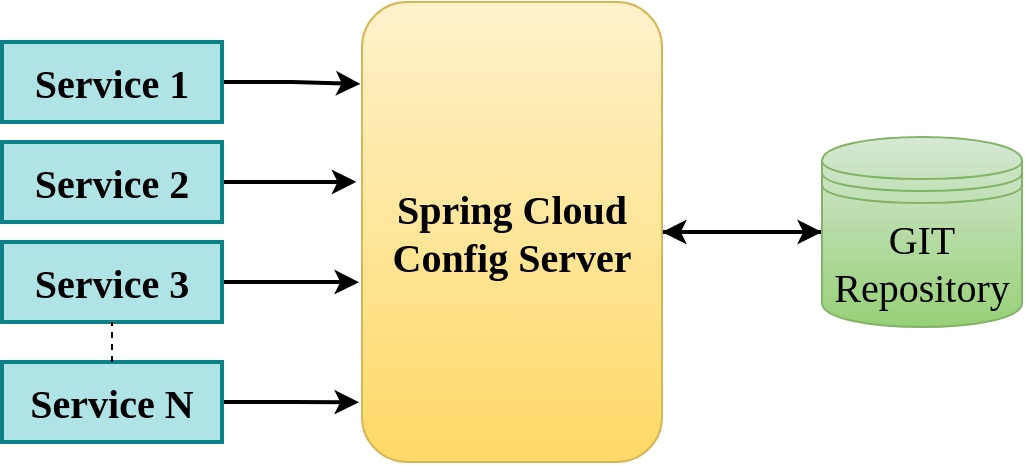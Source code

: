 <mxfile version="19.0.3" type="device" pages="5"><diagram id="uUAcolZZZEpb9H-cTliv" name="Page-1"><mxGraphModel dx="868" dy="1653" grid="1" gridSize="10" guides="1" tooltips="1" connect="1" arrows="1" fold="1" page="1" pageScale="1" pageWidth="850" pageHeight="1100" math="0" shadow="0"><root><mxCell id="0"/><mxCell id="1" parent="0"/><mxCell id="I4hNhwIdQtFN8KzzRGmc-27" style="edgeStyle=orthogonalEdgeStyle;rounded=0;orthogonalLoop=1;jettySize=auto;html=1;entryX=-0.005;entryY=0.178;entryDx=0;entryDy=0;entryPerimeter=0;fontFamily=Times New Roman;fontSize=20;strokeWidth=2;" edge="1" parent="1" source="I4hNhwIdQtFN8KzzRGmc-1" target="I4hNhwIdQtFN8KzzRGmc-5"><mxGeometry relative="1" as="geometry"/></mxCell><mxCell id="I4hNhwIdQtFN8KzzRGmc-1" value="Service 1" style="rounded=0;whiteSpace=wrap;html=1;fontSize=20;fontStyle=1;fontFamily=Times New Roman;fillColor=#b0e3e6;strokeColor=#0e8088;strokeWidth=2;" vertex="1" parent="1"><mxGeometry x="130" y="-390" width="110" height="40" as="geometry"/></mxCell><mxCell id="I4hNhwIdQtFN8KzzRGmc-29" style="edgeStyle=orthogonalEdgeStyle;rounded=0;orthogonalLoop=1;jettySize=auto;html=1;exitX=1;exitY=0.5;exitDx=0;exitDy=0;entryX=-0.019;entryY=0.391;entryDx=0;entryDy=0;entryPerimeter=0;fontFamily=Times New Roman;fontSize=20;strokeWidth=2;" edge="1" parent="1" source="I4hNhwIdQtFN8KzzRGmc-2" target="I4hNhwIdQtFN8KzzRGmc-5"><mxGeometry relative="1" as="geometry"/></mxCell><mxCell id="I4hNhwIdQtFN8KzzRGmc-2" value="Service 2" style="rounded=0;whiteSpace=wrap;html=1;fontSize=20;fontStyle=1;fontFamily=Times New Roman;fillColor=#b0e3e6;strokeColor=#0e8088;strokeWidth=2;" vertex="1" parent="1"><mxGeometry x="130" y="-340" width="110" height="40" as="geometry"/></mxCell><mxCell id="I4hNhwIdQtFN8KzzRGmc-30" style="edgeStyle=orthogonalEdgeStyle;rounded=0;orthogonalLoop=1;jettySize=auto;html=1;exitX=1;exitY=0.5;exitDx=0;exitDy=0;entryX=-0.01;entryY=0.609;entryDx=0;entryDy=0;entryPerimeter=0;fontFamily=Times New Roman;fontSize=20;strokeWidth=2;" edge="1" parent="1" source="I4hNhwIdQtFN8KzzRGmc-3" target="I4hNhwIdQtFN8KzzRGmc-5"><mxGeometry relative="1" as="geometry"/></mxCell><mxCell id="I4hNhwIdQtFN8KzzRGmc-3" value="Service 3" style="rounded=0;whiteSpace=wrap;html=1;fontSize=20;fontStyle=1;fontFamily=Times New Roman;fillColor=#b0e3e6;strokeColor=#0e8088;strokeWidth=2;" vertex="1" parent="1"><mxGeometry x="130" y="-290" width="110" height="40" as="geometry"/></mxCell><mxCell id="I4hNhwIdQtFN8KzzRGmc-31" style="edgeStyle=orthogonalEdgeStyle;rounded=0;orthogonalLoop=1;jettySize=auto;html=1;entryX=-0.01;entryY=0.87;entryDx=0;entryDy=0;entryPerimeter=0;fontFamily=Times New Roman;fontSize=20;strokeWidth=2;" edge="1" parent="1" source="I4hNhwIdQtFN8KzzRGmc-4" target="I4hNhwIdQtFN8KzzRGmc-5"><mxGeometry relative="1" as="geometry"/></mxCell><mxCell id="I4hNhwIdQtFN8KzzRGmc-4" value="Service N" style="rounded=0;whiteSpace=wrap;html=1;fontSize=20;fontStyle=1;fontFamily=Times New Roman;fillColor=#b0e3e6;strokeColor=#0e8088;strokeWidth=2;" vertex="1" parent="1"><mxGeometry x="130" y="-230" width="110" height="40" as="geometry"/></mxCell><mxCell id="I4hNhwIdQtFN8KzzRGmc-32" style="edgeStyle=orthogonalEdgeStyle;rounded=0;orthogonalLoop=1;jettySize=auto;html=1;entryX=0;entryY=0.5;entryDx=0;entryDy=0;fontFamily=Times New Roman;fontSize=20;strokeWidth=2;" edge="1" parent="1" source="I4hNhwIdQtFN8KzzRGmc-5" target="I4hNhwIdQtFN8KzzRGmc-6"><mxGeometry relative="1" as="geometry"/></mxCell><mxCell id="I4hNhwIdQtFN8KzzRGmc-5" value="&lt;b&gt;Spring Cloud Config Server&lt;/b&gt;" style="rounded=1;whiteSpace=wrap;html=1;fontFamily=Times New Roman;fontSize=20;fillColor=#fff2cc;strokeColor=#d6b656;gradientColor=#ffd966;" vertex="1" parent="1"><mxGeometry x="310" y="-410" width="150" height="230" as="geometry"/></mxCell><mxCell id="I4hNhwIdQtFN8KzzRGmc-33" style="edgeStyle=orthogonalEdgeStyle;rounded=0;orthogonalLoop=1;jettySize=auto;html=1;entryX=1;entryY=0.5;entryDx=0;entryDy=0;fontFamily=Times New Roman;fontSize=20;strokeWidth=2;" edge="1" parent="1" source="I4hNhwIdQtFN8KzzRGmc-6" target="I4hNhwIdQtFN8KzzRGmc-5"><mxGeometry relative="1" as="geometry"/></mxCell><mxCell id="I4hNhwIdQtFN8KzzRGmc-6" value="GIT Repository" style="shape=datastore;whiteSpace=wrap;html=1;fontFamily=Times New Roman;fontSize=20;fillColor=#d5e8d4;strokeColor=#82b366;gradientColor=#97d077;" vertex="1" parent="1"><mxGeometry x="540" y="-342.5" width="100" height="95" as="geometry"/></mxCell><mxCell id="I4hNhwIdQtFN8KzzRGmc-9" value="" style="endArrow=none;dashed=1;html=1;rounded=0;fontFamily=Times New Roman;fontSize=20;entryX=0.5;entryY=1;entryDx=0;entryDy=0;exitX=0.5;exitY=0;exitDx=0;exitDy=0;" edge="1" parent="1" source="I4hNhwIdQtFN8KzzRGmc-4" target="I4hNhwIdQtFN8KzzRGmc-3"><mxGeometry width="50" height="50" relative="1" as="geometry"><mxPoint x="185" y="-190" as="sourcePoint"/><mxPoint x="450" y="-260" as="targetPoint"/></mxGeometry></mxCell></root></mxGraphModel></diagram><diagram name="Env properties" id="hwAYKseF3cMjbbhXfyrb"><mxGraphModel dx="868" dy="1653" grid="1" gridSize="10" guides="1" tooltips="1" connect="1" arrows="1" fold="1" page="1" pageScale="1" pageWidth="850" pageHeight="1100" math="0" shadow="0"><root><mxCell id="2WwpJuQ7_84XcPxhHioj-0"/><mxCell id="2WwpJuQ7_84XcPxhHioj-1" parent="2WwpJuQ7_84XcPxhHioj-0"/><mxCell id="2WwpJuQ7_84XcPxhHioj-2" style="edgeStyle=orthogonalEdgeStyle;rounded=0;orthogonalLoop=1;jettySize=auto;html=1;entryX=-0.005;entryY=0.178;entryDx=0;entryDy=0;entryPerimeter=0;fontFamily=Times New Roman;fontSize=20;strokeWidth=2;" edge="1" parent="2WwpJuQ7_84XcPxhHioj-1" source="2WwpJuQ7_84XcPxhHioj-3" target="2WwpJuQ7_84XcPxhHioj-11"><mxGeometry relative="1" as="geometry"/></mxCell><mxCell id="2WwpJuQ7_84XcPxhHioj-3" value="Service 1" style="rounded=0;whiteSpace=wrap;html=1;fontSize=20;fontStyle=1;fontFamily=Times New Roman;fillColor=#b0e3e6;strokeColor=#0e8088;strokeWidth=2;" vertex="1" parent="2WwpJuQ7_84XcPxhHioj-1"><mxGeometry x="60" y="-900" width="110" height="40" as="geometry"/></mxCell><mxCell id="2WwpJuQ7_84XcPxhHioj-4" style="edgeStyle=orthogonalEdgeStyle;rounded=0;orthogonalLoop=1;jettySize=auto;html=1;exitX=1;exitY=0.5;exitDx=0;exitDy=0;entryX=-0.019;entryY=0.391;entryDx=0;entryDy=0;entryPerimeter=0;fontFamily=Times New Roman;fontSize=20;strokeWidth=2;" edge="1" parent="2WwpJuQ7_84XcPxhHioj-1" source="2WwpJuQ7_84XcPxhHioj-5" target="2WwpJuQ7_84XcPxhHioj-11"><mxGeometry relative="1" as="geometry"/></mxCell><mxCell id="2WwpJuQ7_84XcPxhHioj-5" value="Service 2" style="rounded=0;whiteSpace=wrap;html=1;fontSize=20;fontStyle=1;fontFamily=Times New Roman;fillColor=#b0e3e6;strokeColor=#0e8088;strokeWidth=2;" vertex="1" parent="2WwpJuQ7_84XcPxhHioj-1"><mxGeometry x="60" y="-850" width="110" height="40" as="geometry"/></mxCell><mxCell id="2WwpJuQ7_84XcPxhHioj-6" style="edgeStyle=orthogonalEdgeStyle;rounded=0;orthogonalLoop=1;jettySize=auto;html=1;exitX=1;exitY=0.5;exitDx=0;exitDy=0;entryX=-0.01;entryY=0.609;entryDx=0;entryDy=0;entryPerimeter=0;fontFamily=Times New Roman;fontSize=20;strokeWidth=2;" edge="1" parent="2WwpJuQ7_84XcPxhHioj-1" source="2WwpJuQ7_84XcPxhHioj-7" target="2WwpJuQ7_84XcPxhHioj-11"><mxGeometry relative="1" as="geometry"/></mxCell><mxCell id="2WwpJuQ7_84XcPxhHioj-7" value="Service 3" style="rounded=0;whiteSpace=wrap;html=1;fontSize=20;fontStyle=1;fontFamily=Times New Roman;fillColor=#b0e3e6;strokeColor=#0e8088;strokeWidth=2;" vertex="1" parent="2WwpJuQ7_84XcPxhHioj-1"><mxGeometry x="60" y="-800" width="110" height="40" as="geometry"/></mxCell><mxCell id="2WwpJuQ7_84XcPxhHioj-8" style="edgeStyle=orthogonalEdgeStyle;rounded=0;orthogonalLoop=1;jettySize=auto;html=1;entryX=-0.01;entryY=0.87;entryDx=0;entryDy=0;entryPerimeter=0;fontFamily=Times New Roman;fontSize=20;strokeWidth=2;" edge="1" parent="2WwpJuQ7_84XcPxhHioj-1" source="2WwpJuQ7_84XcPxhHioj-9" target="2WwpJuQ7_84XcPxhHioj-11"><mxGeometry relative="1" as="geometry"/></mxCell><mxCell id="2WwpJuQ7_84XcPxhHioj-9" value="Service N" style="rounded=0;whiteSpace=wrap;html=1;fontSize=20;fontStyle=1;fontFamily=Times New Roman;fillColor=#b0e3e6;strokeColor=#0e8088;strokeWidth=2;" vertex="1" parent="2WwpJuQ7_84XcPxhHioj-1"><mxGeometry x="60" y="-740" width="110" height="40" as="geometry"/></mxCell><mxCell id="2WwpJuQ7_84XcPxhHioj-10" style="edgeStyle=orthogonalEdgeStyle;rounded=0;orthogonalLoop=1;jettySize=auto;html=1;entryX=0;entryY=0.5;entryDx=0;entryDy=0;fontFamily=Times New Roman;fontSize=20;strokeWidth=2;" edge="1" parent="2WwpJuQ7_84XcPxhHioj-1" source="2WwpJuQ7_84XcPxhHioj-11"><mxGeometry relative="1" as="geometry"><mxPoint x="470" y="-805" as="targetPoint"/></mxGeometry></mxCell><mxCell id="2WwpJuQ7_84XcPxhHioj-11" value="&lt;b&gt;Spring Cloud Config Service&lt;/b&gt;" style="rounded=1;whiteSpace=wrap;html=1;fontFamily=Times New Roman;fontSize=20;fillColor=#fff2cc;strokeColor=#d6b656;gradientColor=#ffd966;" vertex="1" parent="2WwpJuQ7_84XcPxhHioj-1"><mxGeometry x="240" y="-920" width="150" height="230" as="geometry"/></mxCell><mxCell id="2WwpJuQ7_84XcPxhHioj-12" style="edgeStyle=orthogonalEdgeStyle;rounded=0;orthogonalLoop=1;jettySize=auto;html=1;entryX=1;entryY=0.5;entryDx=0;entryDy=0;fontFamily=Times New Roman;fontSize=20;strokeWidth=2;" edge="1" parent="2WwpJuQ7_84XcPxhHioj-1" target="2WwpJuQ7_84XcPxhHioj-11"><mxGeometry relative="1" as="geometry"><mxPoint x="440" y="-805" as="sourcePoint"/></mxGeometry></mxCell><mxCell id="2WwpJuQ7_84XcPxhHioj-13" value="GIT Repository" style="shape=datastore;whiteSpace=wrap;html=1;fontFamily=Times New Roman;fontSize=20;fillColor=#d5e8d4;strokeColor=#82b366;gradientColor=#97d077;" vertex="1" parent="2WwpJuQ7_84XcPxhHioj-1"><mxGeometry x="470" y="-850" width="100" height="95" as="geometry"/></mxCell><mxCell id="2WwpJuQ7_84XcPxhHioj-14" value="" style="endArrow=none;dashed=1;html=1;rounded=0;fontFamily=Times New Roman;fontSize=20;entryX=0.5;entryY=1;entryDx=0;entryDy=0;exitX=0.5;exitY=0;exitDx=0;exitDy=0;" edge="1" parent="2WwpJuQ7_84XcPxhHioj-1" source="2WwpJuQ7_84XcPxhHioj-9" target="2WwpJuQ7_84XcPxhHioj-7"><mxGeometry width="50" height="50" relative="1" as="geometry"><mxPoint x="115" y="-700" as="sourcePoint"/><mxPoint x="380" y="-770" as="targetPoint"/></mxGeometry></mxCell><mxCell id="2WwpJuQ7_84XcPxhHioj-15" value="application-dev.props&lt;br&gt;application-stage.props&lt;br&gt;application-prod.props&lt;br&gt;service1-dev.props&lt;br&gt;service1-stage.props&lt;br&gt;service1-prod.props" style="text;html=1;strokeColor=none;fillColor=none;align=left;verticalAlign=middle;whiteSpace=wrap;rounded=0;fontFamily=Times New Roman;fontSize=20;" vertex="1" parent="2WwpJuQ7_84XcPxhHioj-1"><mxGeometry x="580" y="-880" width="210" height="150" as="geometry"/></mxCell></root></mxGraphModel></diagram><diagram name="Fetch Service Props" id="i-bwz3bBpLo6kraxRt_l"><mxGraphModel dx="1320" dy="1687" grid="1" gridSize="10" guides="1" tooltips="1" connect="1" arrows="1" fold="1" page="1" pageScale="1" pageWidth="850" pageHeight="1100" math="0" shadow="0"><root><mxCell id="cw-wKjJr809UGBtG56uB-0"/><mxCell id="cw-wKjJr809UGBtG56uB-1" parent="cw-wKjJr809UGBtG56uB-0"/><mxCell id="cw-wKjJr809UGBtG56uB-2" style="edgeStyle=orthogonalEdgeStyle;rounded=0;orthogonalLoop=1;jettySize=auto;html=1;entryX=-0.005;entryY=0.178;entryDx=0;entryDy=0;entryPerimeter=0;fontFamily=Times New Roman;fontSize=20;strokeWidth=2;" edge="1" parent="cw-wKjJr809UGBtG56uB-1" source="cw-wKjJr809UGBtG56uB-3" target="cw-wKjJr809UGBtG56uB-11"><mxGeometry relative="1" as="geometry"/></mxCell><mxCell id="cw-wKjJr809UGBtG56uB-3" value="Service 1" style="rounded=0;whiteSpace=wrap;html=1;fontSize=20;fontStyle=1;fontFamily=Times New Roman;fillColor=#f5f5f5;strokeColor=#666666;strokeWidth=2;gradientColor=#b3b3b3;" vertex="1" parent="cw-wKjJr809UGBtG56uB-1"><mxGeometry x="160" y="-890" width="110" height="40" as="geometry"/></mxCell><mxCell id="cw-wKjJr809UGBtG56uB-4" style="edgeStyle=orthogonalEdgeStyle;rounded=0;orthogonalLoop=1;jettySize=auto;html=1;exitX=1;exitY=0.5;exitDx=0;exitDy=0;entryX=-0.019;entryY=0.391;entryDx=0;entryDy=0;entryPerimeter=0;fontFamily=Times New Roman;fontSize=20;strokeWidth=2;" edge="1" parent="cw-wKjJr809UGBtG56uB-1" source="cw-wKjJr809UGBtG56uB-5" target="cw-wKjJr809UGBtG56uB-11"><mxGeometry relative="1" as="geometry"/></mxCell><mxCell id="cw-wKjJr809UGBtG56uB-5" value="Service 2" style="rounded=0;whiteSpace=wrap;html=1;fontSize=20;fontStyle=1;fontFamily=Times New Roman;fillColor=#dae8fc;strokeColor=#6c8ebf;strokeWidth=2;gradientColor=#7ea6e0;" vertex="1" parent="cw-wKjJr809UGBtG56uB-1"><mxGeometry x="160" y="-840" width="110" height="40" as="geometry"/></mxCell><mxCell id="cw-wKjJr809UGBtG56uB-6" style="edgeStyle=orthogonalEdgeStyle;rounded=0;orthogonalLoop=1;jettySize=auto;html=1;exitX=1;exitY=0.5;exitDx=0;exitDy=0;entryX=-0.01;entryY=0.609;entryDx=0;entryDy=0;entryPerimeter=0;fontFamily=Times New Roman;fontSize=20;strokeWidth=2;" edge="1" parent="cw-wKjJr809UGBtG56uB-1" source="cw-wKjJr809UGBtG56uB-7" target="cw-wKjJr809UGBtG56uB-11"><mxGeometry relative="1" as="geometry"/></mxCell><mxCell id="cw-wKjJr809UGBtG56uB-7" value="Service 3" style="rounded=0;whiteSpace=wrap;html=1;fontSize=20;fontStyle=1;fontFamily=Times New Roman;fillColor=#f8cecc;strokeColor=#b85450;strokeWidth=2;gradientColor=#ea6b66;" vertex="1" parent="cw-wKjJr809UGBtG56uB-1"><mxGeometry x="160" y="-790" width="110" height="40" as="geometry"/></mxCell><mxCell id="cw-wKjJr809UGBtG56uB-8" style="edgeStyle=orthogonalEdgeStyle;rounded=0;orthogonalLoop=1;jettySize=auto;html=1;entryX=-0.01;entryY=0.87;entryDx=0;entryDy=0;entryPerimeter=0;fontFamily=Times New Roman;fontSize=20;strokeWidth=2;" edge="1" parent="cw-wKjJr809UGBtG56uB-1" source="cw-wKjJr809UGBtG56uB-9" target="cw-wKjJr809UGBtG56uB-11"><mxGeometry relative="1" as="geometry"/></mxCell><mxCell id="cw-wKjJr809UGBtG56uB-9" value="Service N" style="rounded=0;whiteSpace=wrap;html=1;fontSize=20;fontStyle=1;fontFamily=Times New Roman;fillColor=#b0e3e6;strokeColor=#0e8088;strokeWidth=2;" vertex="1" parent="cw-wKjJr809UGBtG56uB-1"><mxGeometry x="160" y="-730" width="110" height="40" as="geometry"/></mxCell><mxCell id="cw-wKjJr809UGBtG56uB-10" style="edgeStyle=orthogonalEdgeStyle;rounded=0;orthogonalLoop=1;jettySize=auto;html=1;entryX=0;entryY=0.5;entryDx=0;entryDy=0;fontFamily=Times New Roman;fontSize=20;strokeWidth=2;" edge="1" parent="cw-wKjJr809UGBtG56uB-1"><mxGeometry relative="1" as="geometry"><mxPoint x="498" y="-718" as="sourcePoint"/><mxPoint x="578" y="-718" as="targetPoint"/></mxGeometry></mxCell><mxCell id="cw-wKjJr809UGBtG56uB-11" value="&lt;b&gt;Spring Cloud Config Server&lt;br&gt;&lt;font color=&quot;#007fff&quot;&gt;(Centralized Configuration)&lt;/font&gt;&lt;br&gt;&lt;/b&gt;" style="rounded=1;whiteSpace=wrap;html=1;fontFamily=Times New Roman;fontSize=20;fillColor=#fff2cc;strokeColor=#d6b656;gradientColor=#ffd966;" vertex="1" parent="cw-wKjJr809UGBtG56uB-1"><mxGeometry x="340" y="-910" width="150" height="230" as="geometry"/></mxCell><mxCell id="cw-wKjJr809UGBtG56uB-12" style="edgeStyle=orthogonalEdgeStyle;rounded=0;orthogonalLoop=1;jettySize=auto;html=1;entryX=1;entryY=0.5;entryDx=0;entryDy=0;fontFamily=Times New Roman;fontSize=20;strokeWidth=2;" edge="1" parent="cw-wKjJr809UGBtG56uB-1"><mxGeometry relative="1" as="geometry"><mxPoint x="540" y="-718" as="sourcePoint"/><mxPoint x="490" y="-718" as="targetPoint"/></mxGeometry></mxCell><mxCell id="cw-wKjJr809UGBtG56uB-13" value="GIT Repository" style="shape=datastore;whiteSpace=wrap;html=1;fontFamily=Times New Roman;fontSize=20;fillColor=#d5e8d4;strokeColor=#82b366;gradientColor=#97d077;" vertex="1" parent="cw-wKjJr809UGBtG56uB-1"><mxGeometry x="580" y="-785" width="100" height="95" as="geometry"/></mxCell><mxCell id="cw-wKjJr809UGBtG56uB-14" value="" style="endArrow=none;dashed=1;html=1;rounded=0;fontFamily=Times New Roman;fontSize=20;entryX=0.5;entryY=1;entryDx=0;entryDy=0;exitX=0.5;exitY=0;exitDx=0;exitDy=0;" edge="1" parent="cw-wKjJr809UGBtG56uB-1" source="cw-wKjJr809UGBtG56uB-9" target="cw-wKjJr809UGBtG56uB-7"><mxGeometry width="50" height="50" relative="1" as="geometry"><mxPoint x="215" y="-690" as="sourcePoint"/><mxPoint x="480" y="-760" as="targetPoint"/></mxGeometry></mxCell><mxCell id="wBPIl69JYXgQxbL8lnKE-0" value="application.props&lt;br&gt;service1.props&lt;br&gt;service2.props&lt;br&gt;service3.props&lt;br&gt;:&lt;br&gt;serviceN.props" style="text;html=1;strokeColor=#36393d;fillColor=#eeeeee;align=left;verticalAlign=middle;whiteSpace=wrap;rounded=0;fontFamily=Times New Roman;fontSize=20;" vertex="1" parent="cw-wKjJr809UGBtG56uB-1"><mxGeometry x="550" y="-932.5" width="160" height="142.5" as="geometry"/></mxCell><mxCell id="wBPIl69JYXgQxbL8lnKE-1" value="&lt;font style=&quot;font-size: 18px;&quot;&gt;application.props&lt;br style=&quot;font-size: 18px;&quot;&gt;service1.props&lt;/font&gt;" style="text;html=1;strokeColor=none;fillColor=none;align=center;verticalAlign=middle;whiteSpace=wrap;rounded=0;fontFamily=Times New Roman;fontSize=18;fontStyle=1" vertex="1" parent="cw-wKjJr809UGBtG56uB-1"><mxGeometry x="10" y="-895" width="150" height="50" as="geometry"/></mxCell><mxCell id="wBPIl69JYXgQxbL8lnKE-2" value="application.props&lt;br style=&quot;font-size: 18px;&quot;&gt;service2.props" style="text;html=1;strokeColor=none;fillColor=none;align=center;verticalAlign=middle;whiteSpace=wrap;rounded=0;fontFamily=Times New Roman;fontSize=18;fontStyle=1;fontColor=#2930FF;" vertex="1" parent="cw-wKjJr809UGBtG56uB-1"><mxGeometry y="-840" width="160" height="50" as="geometry"/></mxCell><mxCell id="wBPIl69JYXgQxbL8lnKE-3" value="application.props&lt;br style=&quot;font-size: 18px;&quot;&gt;service3.props" style="text;html=1;strokeColor=none;fillColor=none;align=center;verticalAlign=middle;whiteSpace=wrap;rounded=0;fontFamily=Times New Roman;fontSize=18;fontStyle=1;fontColor=#990000;" vertex="1" parent="cw-wKjJr809UGBtG56uB-1"><mxGeometry x="17.5" y="-790" width="135" height="45" as="geometry"/></mxCell></root></mxGraphModel></diagram><diagram name="Demo" id="LmZPWmSMvdwz5n4eoeRX"><mxGraphModel dx="1320" dy="1687" grid="1" gridSize="10" guides="1" tooltips="1" connect="1" arrows="1" fold="1" page="1" pageScale="1" pageWidth="850" pageHeight="1100" math="0" shadow="0"><root><mxCell id="jOG5YzuLVngEqyqGINHg-0"/><mxCell id="jOG5YzuLVngEqyqGINHg-1" parent="jOG5YzuLVngEqyqGINHg-0"/><mxCell id="CqXRzSzdIf8RaSughwjB-8" style="edgeStyle=orthogonalEdgeStyle;rounded=0;orthogonalLoop=1;jettySize=auto;html=1;entryX=0;entryY=0.167;entryDx=0;entryDy=0;entryPerimeter=0;shadow=0;fontFamily=Times New Roman;fontSize=20;fontColor=#007FFF;strokeWidth=2;" edge="1" parent="jOG5YzuLVngEqyqGINHg-1" source="jOG5YzuLVngEqyqGINHg-3" target="jOG5YzuLVngEqyqGINHg-11"><mxGeometry relative="1" as="geometry"/></mxCell><mxCell id="jOG5YzuLVngEqyqGINHg-3" value="HealthSafe Service" style="rounded=0;whiteSpace=wrap;html=1;fontSize=20;fontStyle=1;fontFamily=Times New Roman;fillColor=#f5f5f5;strokeColor=#666666;strokeWidth=2;gradientColor=#b3b3b3;" vertex="1" parent="jOG5YzuLVngEqyqGINHg-1"><mxGeometry x="160" y="-900" width="130" height="50" as="geometry"/></mxCell><mxCell id="CqXRzSzdIf8RaSughwjB-4" style="edgeStyle=orthogonalEdgeStyle;rounded=0;orthogonalLoop=1;jettySize=auto;html=1;shadow=0;fontFamily=Times New Roman;fontSize=20;fontColor=#007FFF;strokeWidth=2;" edge="1" parent="jOG5YzuLVngEqyqGINHg-1" source="jOG5YzuLVngEqyqGINHg-5"><mxGeometry relative="1" as="geometry"><mxPoint x="330" y="-797.5" as="targetPoint"/></mxGeometry></mxCell><mxCell id="jOG5YzuLVngEqyqGINHg-5" value="ProcessEngine Service" style="rounded=0;whiteSpace=wrap;html=1;fontSize=20;fontStyle=1;fontFamily=Times New Roman;fillColor=#dae8fc;strokeColor=#6c8ebf;strokeWidth=2;gradientColor=#7ea6e0;" vertex="1" parent="jOG5YzuLVngEqyqGINHg-1"><mxGeometry x="160" y="-822.5" width="130" height="50" as="geometry"/></mxCell><mxCell id="CqXRzSzdIf8RaSughwjB-5" style="edgeStyle=orthogonalEdgeStyle;rounded=0;orthogonalLoop=1;jettySize=auto;html=1;exitX=1;exitY=0.5;exitDx=0;exitDy=0;shadow=0;fontFamily=Times New Roman;fontSize=20;fontColor=#007FFF;strokeWidth=2;" edge="1" parent="jOG5YzuLVngEqyqGINHg-1" source="jOG5YzuLVngEqyqGINHg-7"><mxGeometry relative="1" as="geometry"><mxPoint x="330" y="-724" as="targetPoint"/></mxGeometry></mxCell><mxCell id="jOG5YzuLVngEqyqGINHg-7" value="Admin Service" style="rounded=0;whiteSpace=wrap;html=1;fontSize=20;fontStyle=1;fontFamily=Times New Roman;fillColor=#f8cecc;strokeColor=#b85450;strokeWidth=2;gradientColor=#ea6b66;" vertex="1" parent="jOG5YzuLVngEqyqGINHg-1"><mxGeometry x="160" y="-750" width="130" height="52.5" as="geometry"/></mxCell><mxCell id="jOG5YzuLVngEqyqGINHg-10" style="edgeStyle=orthogonalEdgeStyle;rounded=0;orthogonalLoop=1;jettySize=auto;html=1;entryX=0;entryY=0.5;entryDx=0;entryDy=0;fontFamily=Times New Roman;fontSize=20;strokeWidth=2;" edge="1" parent="jOG5YzuLVngEqyqGINHg-1"><mxGeometry relative="1" as="geometry"><mxPoint x="471" y="-809" as="sourcePoint"/><mxPoint x="551" y="-809" as="targetPoint"/></mxGeometry></mxCell><mxCell id="jOG5YzuLVngEqyqGINHg-11" value="&lt;b&gt;Spring Cloud Config Server&lt;br&gt;&lt;font color=&quot;#007fff&quot;&gt;(Centralized Configuration)&lt;/font&gt;&lt;br&gt;&lt;/b&gt;" style="rounded=1;whiteSpace=wrap;html=1;fontFamily=Times New Roman;fontSize=20;fillColor=#fff2cc;strokeColor=#d6b656;gradientColor=#ffd966;" vertex="1" parent="jOG5YzuLVngEqyqGINHg-1"><mxGeometry x="330" y="-912.5" width="150" height="230" as="geometry"/></mxCell><mxCell id="jOG5YzuLVngEqyqGINHg-12" style="edgeStyle=orthogonalEdgeStyle;rounded=0;orthogonalLoop=1;jettySize=auto;html=1;entryX=1;entryY=0.5;entryDx=0;entryDy=0;fontFamily=Times New Roman;fontSize=20;strokeWidth=2;" edge="1" parent="jOG5YzuLVngEqyqGINHg-1"><mxGeometry relative="1" as="geometry"><mxPoint x="530" y="-809" as="sourcePoint"/><mxPoint x="480" y="-809" as="targetPoint"/></mxGeometry></mxCell><mxCell id="jOG5YzuLVngEqyqGINHg-13" value="GIT Repository" style="shape=datastore;whiteSpace=wrap;html=1;fontFamily=Times New Roman;fontSize=20;fillColor=#d5e8d4;strokeColor=#82b366;gradientColor=#97d077;" vertex="1" parent="jOG5YzuLVngEqyqGINHg-1"><mxGeometry x="550" y="-860" width="100" height="95" as="geometry"/></mxCell></root></mxGraphModel></diagram><diagram id="3TVFymOmeUv7SgMlZnsT" name="Reading External Files"><mxGraphModel dx="868" dy="553" grid="1" gridSize="12" guides="1" tooltips="1" connect="1" arrows="1" fold="1" page="1" pageScale="1" pageWidth="850" pageHeight="1100" math="0" shadow="0"><root><mxCell id="0"/><mxCell id="1" parent="0"/><mxCell id="q7jiJ1CrUyKdFRyDnl6Z-4" style="edgeStyle=orthogonalEdgeStyle;rounded=0;orthogonalLoop=1;jettySize=auto;html=1;fontFamily=Times New Roman;fontSize=20;fontColor=#000000;strokeWidth=2;entryX=-0.008;entryY=0.4;entryDx=0;entryDy=0;entryPerimeter=0;shadow=0;" edge="1" parent="1" source="q7jiJ1CrUyKdFRyDnl6Z-1" target="q7jiJ1CrUyKdFRyDnl6Z-2"><mxGeometry relative="1" as="geometry"><mxPoint x="216" y="96" as="targetPoint"/><Array as="points"><mxPoint x="216" y="180"/><mxPoint x="216" y="116"/></Array></mxGeometry></mxCell><mxCell id="q7jiJ1CrUyKdFRyDnl6Z-5" style="edgeStyle=orthogonalEdgeStyle;rounded=0;orthogonalLoop=1;jettySize=auto;html=1;fontFamily=Times New Roman;fontSize=20;fontColor=#000000;strokeWidth=2;entryX=0;entryY=0.5;entryDx=0;entryDy=0;shadow=0;" edge="1" parent="1" source="q7jiJ1CrUyKdFRyDnl6Z-1" target="q7jiJ1CrUyKdFRyDnl6Z-3"><mxGeometry relative="1" as="geometry"><mxPoint x="216" y="252" as="targetPoint"/><Array as="points"><mxPoint x="216" y="180"/><mxPoint x="216" y="232"/></Array></mxGeometry></mxCell><mxCell id="q7jiJ1CrUyKdFRyDnl6Z-1" value="Spring Boot Application" style="rounded=0;whiteSpace=wrap;html=1;fontFamily=Times New Roman;fontSize=20;strokeWidth=2;fontStyle=1;fillColor=#dae8fc;gradientColor=#7ea6e0;strokeColor=#6c8ebf;shadow=0;" vertex="1" parent="1"><mxGeometry x="24" y="150" width="120" height="60" as="geometry"/></mxCell><mxCell id="q7jiJ1CrUyKdFRyDnl6Z-2" value=".properties files" style="shape=document;whiteSpace=wrap;html=1;boundedLbl=1;fontFamily=Times New Roman;fontSize=20;strokeWidth=2;fillColor=#f8cecc;strokeColor=#b85450;gradientColor=#ea6b66;fontStyle=1;shadow=0;" vertex="1" parent="1"><mxGeometry x="264" y="84" width="120" height="80" as="geometry"/></mxCell><mxCell id="q7jiJ1CrUyKdFRyDnl6Z-3" value=".yaml&lt;br&gt;&amp;nbsp;files" style="shape=document;whiteSpace=wrap;html=1;boundedLbl=1;fontFamily=Times New Roman;fontSize=20;strokeWidth=2;fillColor=#f8cecc;gradientColor=#ea6b66;strokeColor=#b85450;fontStyle=1;shadow=0;" vertex="1" parent="1"><mxGeometry x="264" y="192" width="120" height="80" as="geometry"/></mxCell><mxCell id="q7jiJ1CrUyKdFRyDnl6Z-7" value="" style="rounded=0;whiteSpace=wrap;html=1;fontFamily=Times New Roman;fontSize=20;strokeWidth=2;glass=0;strokeColor=default;fillColor=none;" vertex="1" parent="1"><mxGeometry x="12" y="28" width="384" height="252" as="geometry"/></mxCell><mxCell id="q7jiJ1CrUyKdFRyDnl6Z-6" value="Reading External Files" style="text;whiteSpace=wrap;html=1;fontSize=20;fontFamily=Times New Roman;fontColor=#6600CC;fontStyle=5;shadow=0;" vertex="1" parent="1"><mxGeometry x="72" y="24" width="216" height="48" as="geometry"/></mxCell><mxCell id="q7jiJ1CrUyKdFRyDnl6Z-9" value="application.properties" style="rounded=1;whiteSpace=wrap;html=1;shadow=0;glass=0;fontFamily=Times New Roman;fontSize=20;strokeColor=#b85450;strokeWidth=2;fillColor=#f8cecc;verticalAlign=middle;fontStyle=1;gradientColor=#ea6b66;" vertex="1" parent="1"><mxGeometry x="264" y="300" width="240" height="36" as="geometry"/></mxCell><mxCell id="q7jiJ1CrUyKdFRyDnl6Z-10" value="application-dev.properties" style="rounded=1;whiteSpace=wrap;html=1;shadow=0;glass=0;fontFamily=Times New Roman;fontSize=20;strokeColor=#b85450;strokeWidth=2;fillColor=#f8cecc;verticalAlign=middle;fontStyle=1;gradientColor=#ea6b66;" vertex="1" parent="1"><mxGeometry x="264" y="348" width="240" height="36" as="geometry"/></mxCell><mxCell id="q7jiJ1CrUyKdFRyDnl6Z-11" value="application-stage.properties" style="rounded=1;whiteSpace=wrap;html=1;shadow=0;glass=0;fontFamily=Times New Roman;fontSize=20;strokeColor=#b85450;strokeWidth=2;fillColor=#f8cecc;verticalAlign=middle;fontStyle=1;gradientColor=#ea6b66;" vertex="1" parent="1"><mxGeometry x="264" y="396" width="240" height="36" as="geometry"/></mxCell><mxCell id="q7jiJ1CrUyKdFRyDnl6Z-12" value="application-prod.properties" style="rounded=1;whiteSpace=wrap;html=1;shadow=0;glass=0;fontFamily=Times New Roman;fontSize=20;strokeColor=#b85450;strokeWidth=2;fillColor=#f8cecc;verticalAlign=middle;fontStyle=1;gradientColor=#ea6b66;" vertex="1" parent="1"><mxGeometry x="264" y="444" width="240" height="36" as="geometry"/></mxCell><mxCell id="q7jiJ1CrUyKdFRyDnl6Z-14" style="edgeStyle=orthogonalEdgeStyle;rounded=0;orthogonalLoop=1;jettySize=auto;html=1;shadow=0;fontFamily=Times New Roman;fontSize=20;fontColor=#000000;strokeWidth=2;entryX=0;entryY=0.5;entryDx=0;entryDy=0;" edge="1" parent="1" source="q7jiJ1CrUyKdFRyDnl6Z-13" target="q7jiJ1CrUyKdFRyDnl6Z-9"><mxGeometry relative="1" as="geometry"><mxPoint x="204" y="312" as="targetPoint"/><Array as="points"><mxPoint x="204" y="390"/><mxPoint x="204" y="318"/></Array></mxGeometry></mxCell><mxCell id="q7jiJ1CrUyKdFRyDnl6Z-15" style="edgeStyle=orthogonalEdgeStyle;rounded=0;orthogonalLoop=1;jettySize=auto;html=1;exitX=1;exitY=0.5;exitDx=0;exitDy=0;shadow=0;fontFamily=Times New Roman;fontSize=20;fontColor=#000000;strokeWidth=2;entryX=0;entryY=0.5;entryDx=0;entryDy=0;" edge="1" parent="1" source="q7jiJ1CrUyKdFRyDnl6Z-13" target="q7jiJ1CrUyKdFRyDnl6Z-12"><mxGeometry relative="1" as="geometry"><mxPoint x="204" y="468" as="targetPoint"/><Array as="points"><mxPoint x="204" y="390"/><mxPoint x="204" y="462"/></Array></mxGeometry></mxCell><mxCell id="q7jiJ1CrUyKdFRyDnl6Z-13" value="Spring Boot Application" style="rounded=0;whiteSpace=wrap;html=1;shadow=0;glass=0;fontFamily=Times New Roman;fontSize=20;strokeColor=#6c8ebf;strokeWidth=2;fillColor=#dae8fc;gradientColor=#7ea6e0;fontStyle=1" vertex="1" parent="1"><mxGeometry x="24" y="360" width="120" height="60" as="geometry"/></mxCell><mxCell id="q7jiJ1CrUyKdFRyDnl6Z-17" value="" style="endArrow=classic;html=1;rounded=0;shadow=0;fontFamily=Times New Roman;fontSize=20;fontColor=#000000;strokeWidth=2;entryX=0;entryY=0.5;entryDx=0;entryDy=0;" edge="1" parent="1" target="q7jiJ1CrUyKdFRyDnl6Z-10"><mxGeometry width="50" height="50" relative="1" as="geometry"><mxPoint x="204" y="366" as="sourcePoint"/><mxPoint x="254" y="312" as="targetPoint"/></mxGeometry></mxCell><mxCell id="q7jiJ1CrUyKdFRyDnl6Z-18" value="" style="endArrow=classic;html=1;rounded=0;shadow=0;fontFamily=Times New Roman;fontSize=20;fontColor=#000000;strokeWidth=2;entryX=0;entryY=0.5;entryDx=0;entryDy=0;" edge="1" parent="1"><mxGeometry width="50" height="50" relative="1" as="geometry"><mxPoint x="203" y="413.5" as="sourcePoint"/><mxPoint x="263" y="413.5" as="targetPoint"/></mxGeometry></mxCell><mxCell id="q7jiJ1CrUyKdFRyDnl6Z-19" value="Service 1" style="swimlane;fontStyle=1;childLayout=stackLayout;horizontal=1;startSize=26;fillColor=#dae8fc;horizontalStack=0;resizeParent=1;resizeParentMax=0;resizeLast=0;collapsible=1;marginBottom=0;shadow=0;glass=0;fontFamily=Times New Roman;fontSize=20;strokeColor=#6c8ebf;strokeWidth=2;gradientColor=#7ea6e0;" vertex="1" parent="1"><mxGeometry x="108" y="672" width="168" height="48" as="geometry"><mxRectangle x="108" y="672" width="108" height="36" as="alternateBounds"/></mxGeometry></mxCell><mxCell id="q7jiJ1CrUyKdFRyDnl6Z-20" value="Service1.properties" style="text;strokeColor=#996185;fillColor=#e6d0de;align=center;verticalAlign=middle;spacingLeft=4;spacingRight=4;overflow=hidden;rotatable=0;points=[[0,0.5],[1,0.5]];portConstraint=eastwest;shadow=0;glass=0;fontFamily=Times New Roman;fontSize=18;gradientColor=#d5739d;fontStyle=1;labelPosition=center;verticalLabelPosition=middle;fontColor=#4D4D4D;" vertex="1" parent="q7jiJ1CrUyKdFRyDnl6Z-19"><mxGeometry y="26" width="168" height="22" as="geometry"/></mxCell><mxCell id="q7jiJ1CrUyKdFRyDnl6Z-23" value="Service 2" style="swimlane;fontStyle=1;childLayout=stackLayout;horizontal=1;startSize=26;fillColor=#dae8fc;horizontalStack=0;resizeParent=1;resizeParentMax=0;resizeLast=0;collapsible=1;marginBottom=0;shadow=0;glass=0;fontFamily=Times New Roman;fontSize=20;strokeColor=#6c8ebf;strokeWidth=2;gradientColor=#7ea6e0;" vertex="1" parent="1"><mxGeometry x="108" y="744" width="168" height="48" as="geometry"/></mxCell><mxCell id="q7jiJ1CrUyKdFRyDnl6Z-24" value="Service2.properties" style="text;strokeColor=#996185;fillColor=#e6d0de;align=center;verticalAlign=middle;spacingLeft=4;spacingRight=4;overflow=hidden;rotatable=0;points=[[0,0.5],[1,0.5]];portConstraint=eastwest;shadow=0;glass=0;fontFamily=Times New Roman;fontSize=18;gradientColor=#d5739d;fontStyle=1;labelPosition=center;verticalLabelPosition=middle;fontColor=#4D4D4D;" vertex="1" parent="q7jiJ1CrUyKdFRyDnl6Z-23"><mxGeometry y="26" width="168" height="22" as="geometry"/></mxCell><mxCell id="q7jiJ1CrUyKdFRyDnl6Z-25" value="Service 3" style="swimlane;fontStyle=1;childLayout=stackLayout;horizontal=1;startSize=26;fillColor=#dae8fc;horizontalStack=0;resizeParent=1;resizeParentMax=0;resizeLast=0;collapsible=1;marginBottom=0;shadow=0;glass=0;fontFamily=Times New Roman;fontSize=20;strokeColor=#6c8ebf;strokeWidth=2;gradientColor=#7ea6e0;" vertex="1" parent="1"><mxGeometry x="108" y="816" width="168" height="48" as="geometry"/></mxCell><mxCell id="q7jiJ1CrUyKdFRyDnl6Z-26" value="Service3.properties" style="text;strokeColor=#996185;fillColor=#e6d0de;align=center;verticalAlign=middle;spacingLeft=4;spacingRight=4;overflow=hidden;rotatable=0;points=[[0,0.5],[1,0.5]];portConstraint=eastwest;shadow=0;glass=0;fontFamily=Times New Roman;fontSize=18;gradientColor=#d5739d;fontStyle=1;labelPosition=center;verticalLabelPosition=middle;fontColor=#4D4D4D;" vertex="1" parent="q7jiJ1CrUyKdFRyDnl6Z-25"><mxGeometry y="26" width="168" height="22" as="geometry"/></mxCell><mxCell id="q7jiJ1CrUyKdFRyDnl6Z-29" value="Service1" style="rounded=0;whiteSpace=wrap;html=1;shadow=0;glass=0;fontFamily=Times New Roman;fontSize=20;strokeColor=#6c8ebf;strokeWidth=2;fillColor=#dae8fc;gradientColor=#7ea6e0;fontStyle=1" vertex="1" parent="1"><mxGeometry x="372" y="684" width="120" height="36" as="geometry"/></mxCell><mxCell id="q7jiJ1CrUyKdFRyDnl6Z-30" value="Service2" style="rounded=0;whiteSpace=wrap;html=1;shadow=0;glass=0;fontFamily=Times New Roman;fontSize=20;strokeColor=#6c8ebf;strokeWidth=2;fillColor=#dae8fc;gradientColor=#7ea6e0;fontStyle=1" vertex="1" parent="1"><mxGeometry x="372" y="744" width="120" height="36" as="geometry"/></mxCell><mxCell id="q7jiJ1CrUyKdFRyDnl6Z-31" value="Service3" style="rounded=0;whiteSpace=wrap;html=1;shadow=0;glass=0;fontFamily=Times New Roman;fontSize=20;strokeColor=#6c8ebf;strokeWidth=2;fillColor=#dae8fc;gradientColor=#7ea6e0;fontStyle=1" vertex="1" parent="1"><mxGeometry x="372" y="804" width="120" height="36" as="geometry"/></mxCell><mxCell id="q7jiJ1CrUyKdFRyDnl6Z-46" value="&lt;ul style=&quot;color: rgb(77, 77, 77); font-size: 19px;&quot;&gt;&lt;li style=&quot;font-size: 19px;&quot;&gt;&lt;span style=&quot;color: rgb(0, 0, 0); background-color: initial; font-size: 19px;&quot;&gt;Service1.properties&lt;/span&gt;&lt;br style=&quot;font-size: 19px;&quot;&gt;&lt;/li&gt;&lt;li style=&quot;font-size: 19px;&quot;&gt;&lt;font color=&quot;#000000&quot; style=&quot;font-size: 19px;&quot;&gt;Service2.properties&lt;/font&gt;&lt;/li&gt;&lt;li style=&quot;font-size: 19px;&quot;&gt;&lt;font color=&quot;#000000&quot; style=&quot;font-size: 19px;&quot;&gt;Service3.properties&lt;/font&gt;&lt;/li&gt;&lt;/ul&gt;" style="rounded=1;whiteSpace=wrap;html=1;shadow=0;glass=0;fontFamily=Times New Roman;fontSize=19;strokeColor=#b85450;strokeWidth=2;fillColor=#f8cecc;gradientColor=#ea6b66;align=left;fontStyle=1" vertex="1" parent="1"><mxGeometry x="564" y="720" width="216" height="84" as="geometry"/></mxCell><mxCell id="q7jiJ1CrUyKdFRyDnl6Z-47" value="" style="endArrow=classic;html=1;rounded=0;shadow=0;fontFamily=Times New Roman;fontSize=19;fontColor=#000000;strokeWidth=2;exitX=1;exitY=0.5;exitDx=0;exitDy=0;entryX=-0.019;entryY=0.369;entryDx=0;entryDy=0;entryPerimeter=0;" edge="1" parent="1" source="q7jiJ1CrUyKdFRyDnl6Z-29" target="q7jiJ1CrUyKdFRyDnl6Z-46"><mxGeometry width="50" height="50" relative="1" as="geometry"><mxPoint x="396" y="734" as="sourcePoint"/><mxPoint x="552" y="744" as="targetPoint"/></mxGeometry></mxCell><mxCell id="q7jiJ1CrUyKdFRyDnl6Z-48" value="" style="endArrow=classic;html=1;rounded=0;shadow=0;fontFamily=Times New Roman;fontSize=19;fontColor=#000000;strokeWidth=2;entryX=-0.014;entryY=0.619;entryDx=0;entryDy=0;entryPerimeter=0;" edge="1" parent="1" target="q7jiJ1CrUyKdFRyDnl6Z-46"><mxGeometry width="50" height="50" relative="1" as="geometry"><mxPoint x="492" y="818" as="sourcePoint"/><mxPoint x="552" y="804" as="targetPoint"/></mxGeometry></mxCell><mxCell id="q7jiJ1CrUyKdFRyDnl6Z-49" value="" style="endArrow=classic;html=1;rounded=0;shadow=0;fontFamily=Times New Roman;fontSize=19;fontColor=#000000;strokeWidth=2;exitX=1;exitY=0.5;exitDx=0;exitDy=0;entryX=0;entryY=0.5;entryDx=0;entryDy=0;" edge="1" parent="1" source="q7jiJ1CrUyKdFRyDnl6Z-30" target="q7jiJ1CrUyKdFRyDnl6Z-46"><mxGeometry width="50" height="50" relative="1" as="geometry"><mxPoint x="396" y="734" as="sourcePoint"/><mxPoint x="552" y="744" as="targetPoint"/></mxGeometry></mxCell><mxCell id="q7jiJ1CrUyKdFRyDnl6Z-50" value="At individual Services" style="text;html=1;align=center;verticalAlign=middle;resizable=0;points=[];autosize=1;fontSize=20;fontFamily=Times New Roman;fontStyle=5;fontColor=#FF0000;" vertex="1" parent="1"><mxGeometry x="90" y="882" width="204" height="36" as="geometry"/></mxCell><mxCell id="q7jiJ1CrUyKdFRyDnl6Z-51" value="At one place (GIT)" style="text;html=1;align=center;verticalAlign=middle;resizable=0;points=[];autosize=1;fontSize=20;fontFamily=Times New Roman;fontStyle=5;fontColor=#00CC00;" vertex="1" parent="1"><mxGeometry x="456" y="864" width="180" height="36" as="geometry"/></mxCell></root></mxGraphModel></diagram></mxfile>